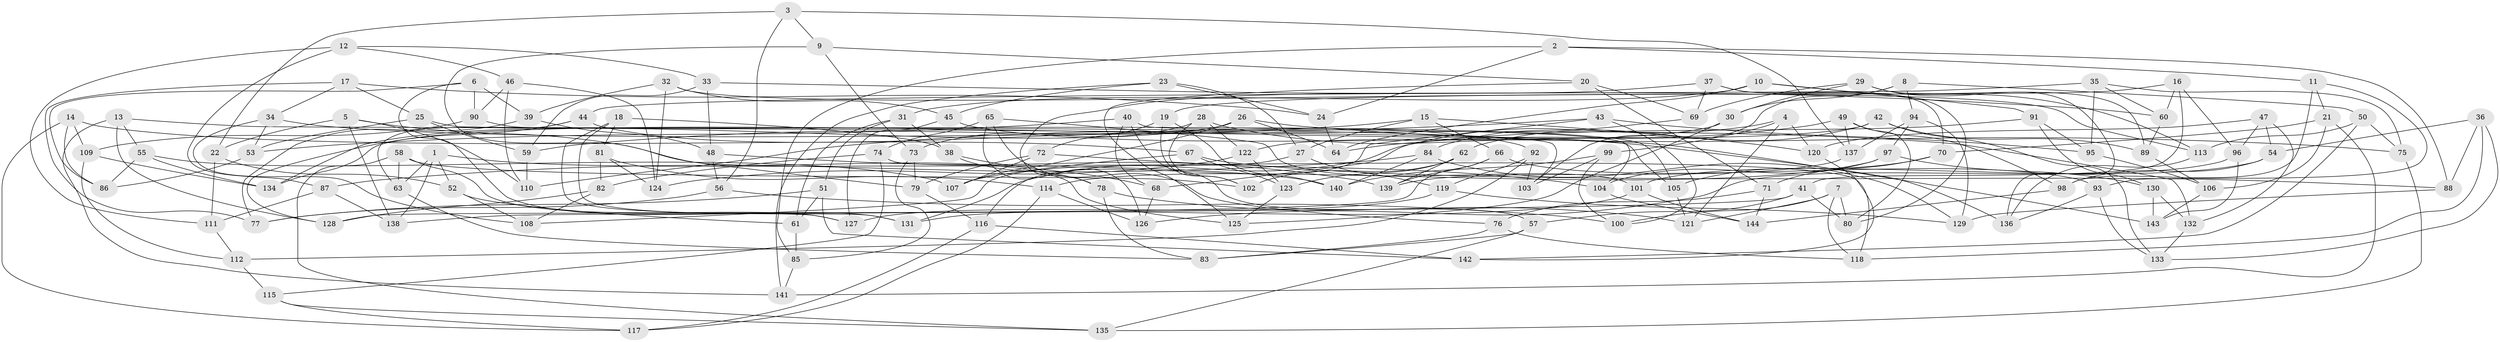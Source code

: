 // coarse degree distribution, {8: 0.20689655172413793, 5: 0.13793103448275862, 6: 0.43103448275862066, 7: 0.1206896551724138, 4: 0.08620689655172414, 9: 0.017241379310344827}
// Generated by graph-tools (version 1.1) at 2025/38/03/04/25 23:38:09]
// undirected, 144 vertices, 288 edges
graph export_dot {
  node [color=gray90,style=filled];
  1;
  2;
  3;
  4;
  5;
  6;
  7;
  8;
  9;
  10;
  11;
  12;
  13;
  14;
  15;
  16;
  17;
  18;
  19;
  20;
  21;
  22;
  23;
  24;
  25;
  26;
  27;
  28;
  29;
  30;
  31;
  32;
  33;
  34;
  35;
  36;
  37;
  38;
  39;
  40;
  41;
  42;
  43;
  44;
  45;
  46;
  47;
  48;
  49;
  50;
  51;
  52;
  53;
  54;
  55;
  56;
  57;
  58;
  59;
  60;
  61;
  62;
  63;
  64;
  65;
  66;
  67;
  68;
  69;
  70;
  71;
  72;
  73;
  74;
  75;
  76;
  77;
  78;
  79;
  80;
  81;
  82;
  83;
  84;
  85;
  86;
  87;
  88;
  89;
  90;
  91;
  92;
  93;
  94;
  95;
  96;
  97;
  98;
  99;
  100;
  101;
  102;
  103;
  104;
  105;
  106;
  107;
  108;
  109;
  110;
  111;
  112;
  113;
  114;
  115;
  116;
  117;
  118;
  119;
  120;
  121;
  122;
  123;
  124;
  125;
  126;
  127;
  128;
  129;
  130;
  131;
  132;
  133;
  134;
  135;
  136;
  137;
  138;
  139;
  140;
  141;
  142;
  143;
  144;
  1 -- 138;
  1 -- 63;
  1 -- 140;
  1 -- 52;
  2 -- 85;
  2 -- 11;
  2 -- 24;
  2 -- 88;
  3 -- 137;
  3 -- 56;
  3 -- 22;
  3 -- 9;
  4 -- 68;
  4 -- 120;
  4 -- 121;
  4 -- 99;
  5 -- 138;
  5 -- 125;
  5 -- 110;
  5 -- 22;
  6 -- 90;
  6 -- 86;
  6 -- 131;
  6 -- 39;
  7 -- 80;
  7 -- 100;
  7 -- 118;
  7 -- 121;
  8 -- 30;
  8 -- 94;
  8 -- 50;
  8 -- 103;
  9 -- 20;
  9 -- 79;
  9 -- 73;
  10 -- 91;
  10 -- 64;
  10 -- 113;
  10 -- 31;
  11 -- 93;
  11 -- 21;
  11 -- 98;
  12 -- 87;
  12 -- 33;
  12 -- 111;
  12 -- 46;
  13 -- 141;
  13 -- 128;
  13 -- 55;
  13 -- 105;
  14 -- 117;
  14 -- 109;
  14 -- 67;
  14 -- 86;
  15 -- 120;
  15 -- 59;
  15 -- 27;
  15 -- 66;
  16 -- 41;
  16 -- 96;
  16 -- 60;
  16 -- 19;
  17 -- 24;
  17 -- 34;
  17 -- 77;
  17 -- 25;
  18 -- 127;
  18 -- 81;
  18 -- 38;
  18 -- 131;
  19 -- 102;
  19 -- 140;
  19 -- 72;
  20 -- 69;
  20 -- 125;
  20 -- 71;
  21 -- 70;
  21 -- 141;
  21 -- 106;
  22 -- 111;
  22 -- 52;
  23 -- 24;
  23 -- 45;
  23 -- 27;
  23 -- 141;
  24 -- 64;
  25 -- 53;
  25 -- 59;
  25 -- 103;
  26 -- 107;
  26 -- 134;
  26 -- 75;
  26 -- 64;
  27 -- 119;
  27 -- 108;
  28 -- 122;
  28 -- 136;
  28 -- 73;
  28 -- 102;
  29 -- 89;
  29 -- 136;
  29 -- 30;
  29 -- 69;
  30 -- 125;
  30 -- 122;
  31 -- 51;
  31 -- 61;
  31 -- 38;
  32 -- 113;
  32 -- 39;
  32 -- 45;
  32 -- 124;
  33 -- 48;
  33 -- 60;
  33 -- 59;
  34 -- 108;
  34 -- 132;
  34 -- 53;
  35 -- 44;
  35 -- 95;
  35 -- 60;
  35 -- 75;
  36 -- 133;
  36 -- 88;
  36 -- 54;
  36 -- 118;
  37 -- 78;
  37 -- 69;
  37 -- 70;
  37 -- 80;
  38 -- 78;
  38 -- 68;
  39 -- 77;
  39 -- 48;
  40 -- 68;
  40 -- 53;
  40 -- 104;
  40 -- 57;
  41 -- 57;
  41 -- 80;
  41 -- 138;
  42 -- 133;
  42 -- 134;
  42 -- 89;
  42 -- 62;
  43 -- 100;
  43 -- 95;
  43 -- 116;
  43 -- 110;
  44 -- 128;
  44 -- 63;
  44 -- 92;
  45 -- 127;
  45 -- 143;
  46 -- 90;
  46 -- 124;
  46 -- 110;
  47 -- 132;
  47 -- 54;
  47 -- 96;
  47 -- 120;
  48 -- 139;
  48 -- 56;
  49 -- 137;
  49 -- 80;
  49 -- 64;
  49 -- 98;
  50 -- 113;
  50 -- 142;
  50 -- 75;
  51 -- 77;
  51 -- 142;
  51 -- 61;
  52 -- 61;
  52 -- 108;
  53 -- 86;
  54 -- 101;
  54 -- 98;
  55 -- 86;
  55 -- 134;
  55 -- 107;
  56 -- 100;
  56 -- 77;
  57 -- 83;
  57 -- 135;
  58 -- 63;
  58 -- 135;
  58 -- 102;
  58 -- 127;
  59 -- 110;
  60 -- 89;
  61 -- 85;
  62 -- 123;
  62 -- 102;
  62 -- 139;
  63 -- 83;
  65 -- 101;
  65 -- 74;
  65 -- 126;
  65 -- 76;
  66 -- 93;
  66 -- 128;
  66 -- 139;
  67 -- 123;
  67 -- 88;
  67 -- 107;
  68 -- 126;
  69 -- 84;
  70 -- 71;
  70 -- 105;
  71 -- 76;
  71 -- 144;
  72 -- 104;
  72 -- 107;
  72 -- 79;
  73 -- 85;
  73 -- 79;
  74 -- 82;
  74 -- 115;
  74 -- 118;
  75 -- 135;
  76 -- 83;
  76 -- 118;
  78 -- 121;
  78 -- 83;
  79 -- 116;
  81 -- 82;
  81 -- 114;
  81 -- 124;
  82 -- 108;
  82 -- 128;
  84 -- 87;
  84 -- 140;
  84 -- 129;
  85 -- 141;
  87 -- 111;
  87 -- 138;
  88 -- 129;
  89 -- 106;
  90 -- 105;
  90 -- 109;
  91 -- 131;
  91 -- 130;
  91 -- 95;
  92 -- 119;
  92 -- 103;
  92 -- 112;
  93 -- 133;
  93 -- 136;
  94 -- 137;
  94 -- 129;
  94 -- 97;
  95 -- 106;
  96 -- 143;
  96 -- 126;
  97 -- 130;
  97 -- 104;
  97 -- 114;
  98 -- 144;
  99 -- 100;
  99 -- 103;
  99 -- 140;
  101 -- 144;
  101 -- 131;
  104 -- 144;
  105 -- 121;
  106 -- 143;
  109 -- 112;
  109 -- 134;
  111 -- 112;
  112 -- 115;
  113 -- 136;
  114 -- 126;
  114 -- 117;
  115 -- 117;
  115 -- 135;
  116 -- 117;
  116 -- 142;
  119 -- 127;
  119 -- 129;
  120 -- 142;
  122 -- 123;
  122 -- 124;
  123 -- 125;
  130 -- 132;
  130 -- 143;
  132 -- 133;
  137 -- 139;
}
